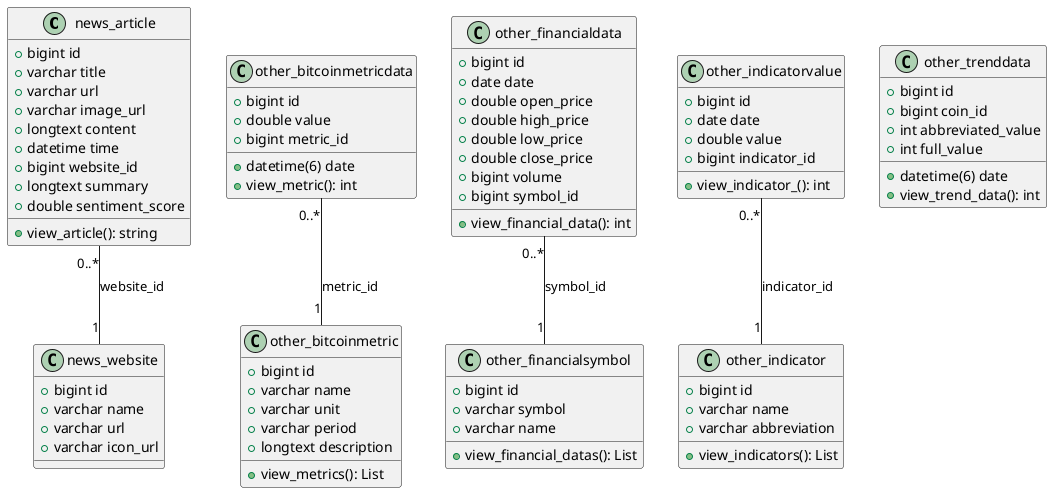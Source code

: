 @startuml


class news_article {
  +bigint id
  +varchar title
  +varchar url
  +varchar image_url
  +longtext content
  +datetime time
  +bigint website_id
  +longtext summary
  +double sentiment_score
  +view_article(): string
}

class news_website {
  +bigint id
  +varchar name
  +varchar url
  +varchar icon_url
}

class other_bitcoinmetric {
  +bigint id
  +varchar name
  +varchar unit
  +varchar period
  +longtext description
  +view_metrics(): List
}

class other_bitcoinmetricdata {
  +bigint id
  +datetime(6) date
  +double value
  +bigint metric_id
  +view_metric(): int
}

class other_financialdata {
  +bigint id
  +date date
  +double open_price
  +double high_price
  +double low_price
  +double close_price
  +bigint volume
  +bigint symbol_id
  +view_financial_data(): int
}

class other_financialsymbol {
  +bigint id
  +varchar symbol
  +varchar name
  +view_financial_datas(): List
}

class other_indicator {
  +bigint id
  +varchar name
  +varchar abbreviation
  +view_indicators(): List
}

class other_indicatorvalue {
  +bigint id
  +date date
  +double value
  +bigint indicator_id
  +view_indicator_(): int
}

class other_trenddata {
  +bigint id
  +datetime(6) date
  +bigint coin_id
  +int abbreviated_value
  +int full_value
  +view_trend_data(): int
}

' Define the associations between the classes
other_bitcoinmetricdata "0..*" -- "1" other_bitcoinmetric : "metric_id"
other_financialdata "0..*" -- "1" other_financialsymbol : "symbol_id"
other_indicatorvalue "0..*" -- "1" other_indicator : "indicator_id"

news_article "0..*" -- "1" news_website : "website_id"

@enduml
